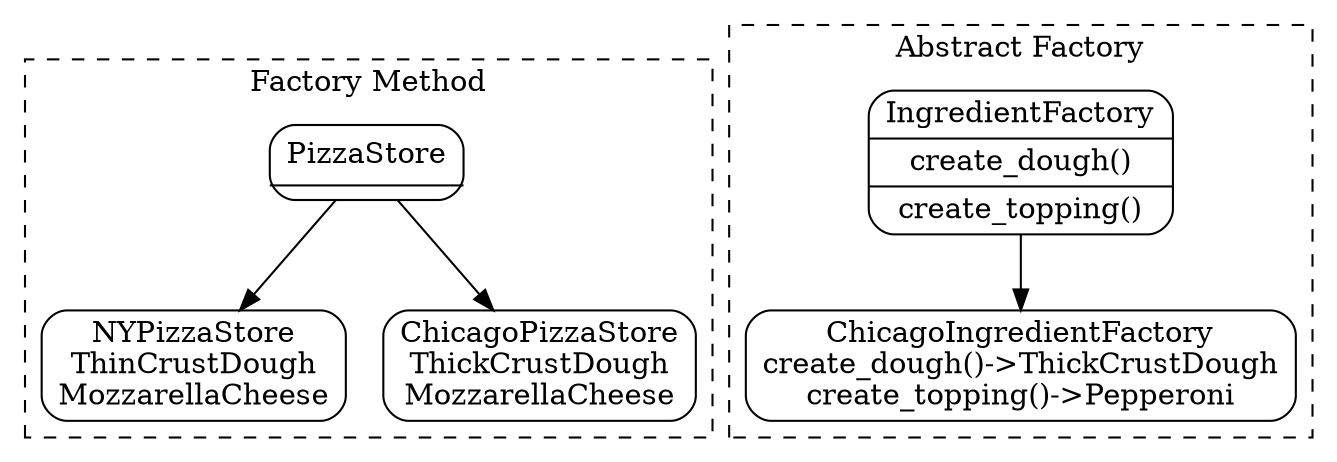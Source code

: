 digraph G {
    node [shape=box, style=rounded];
    rankdir=TB;

    subgraph cluster_factory_method {
        label="Factory Method";
        style=dashed;
        PizzaStore [shape=record, label="{PizzaStore|order(type): unique_ptr<Pizza>}"];
        NYPizzaStore [label="NYPizzaStore\nThinCrustDough\nMozzarellaCheese"];
        ChicagoPizzaStore [label="ChicagoPizzaStore\nThickCrustDough\nMozzarellaCheese"];
    }

    subgraph cluster_abstract_factory {
        label="Abstract Factory";
        style=dashed;
        IngredientFactory [shape=record, label="{IngredientFactory|create_dough()|create_topping()}"];
        ChicagoIngredientFactory [label="ChicagoIngredientFactory\ncreate_dough()->ThickCrustDough\ncreate_topping()->Pepperoni"];
    }

    PizzaStore -> NYPizzaStore;
    PizzaStore -> ChicagoPizzaStore;
    IngredientFactory -> ChicagoIngredientFactory;
}
